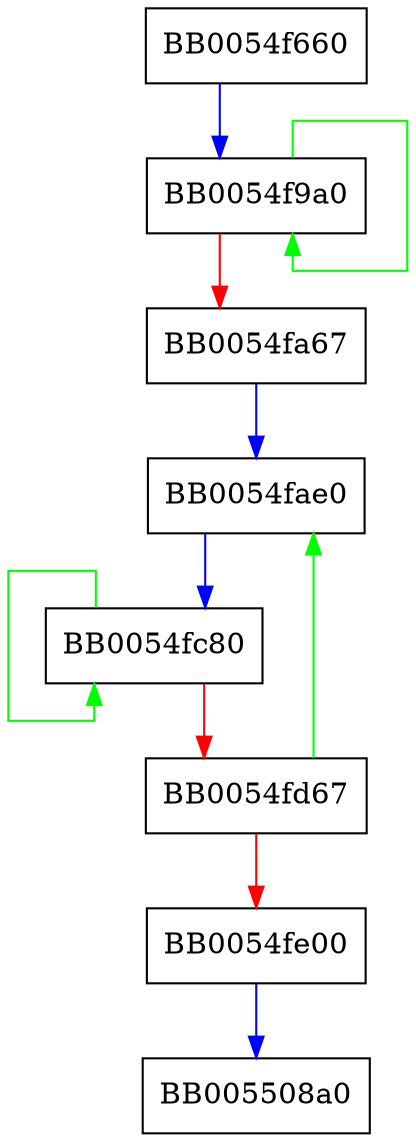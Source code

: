 digraph mul4x_internal {
  node [shape="box"];
  graph [splines=ortho];
  BB0054f660 -> BB0054f9a0 [color="blue"];
  BB0054f9a0 -> BB0054f9a0 [color="green"];
  BB0054f9a0 -> BB0054fa67 [color="red"];
  BB0054fa67 -> BB0054fae0 [color="blue"];
  BB0054fae0 -> BB0054fc80 [color="blue"];
  BB0054fc80 -> BB0054fc80 [color="green"];
  BB0054fc80 -> BB0054fd67 [color="red"];
  BB0054fd67 -> BB0054fae0 [color="green"];
  BB0054fd67 -> BB0054fe00 [color="red"];
  BB0054fe00 -> BB005508a0 [color="blue"];
}
